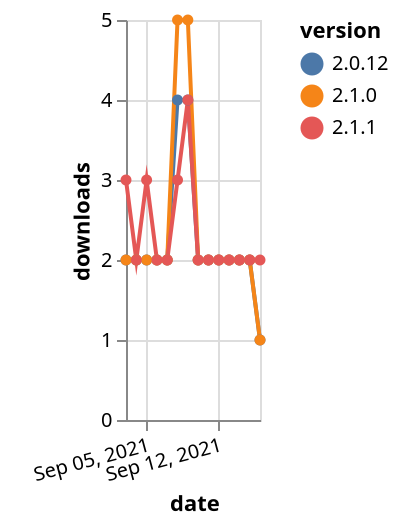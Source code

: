 {"$schema": "https://vega.github.io/schema/vega-lite/v5.json", "description": "A simple bar chart with embedded data.", "data": {"values": [{"date": "2021-09-03", "total": 2429, "delta": 2, "version": "2.0.12"}, {"date": "2021-09-04", "total": 2431, "delta": 2, "version": "2.0.12"}, {"date": "2021-09-05", "total": 2433, "delta": 2, "version": "2.0.12"}, {"date": "2021-09-06", "total": 2435, "delta": 2, "version": "2.0.12"}, {"date": "2021-09-07", "total": 2437, "delta": 2, "version": "2.0.12"}, {"date": "2021-09-08", "total": 2441, "delta": 4, "version": "2.0.12"}, {"date": "2021-09-09", "total": 2445, "delta": 4, "version": "2.0.12"}, {"date": "2021-09-10", "total": 2447, "delta": 2, "version": "2.0.12"}, {"date": "2021-09-11", "total": 2449, "delta": 2, "version": "2.0.12"}, {"date": "2021-09-12", "total": 2451, "delta": 2, "version": "2.0.12"}, {"date": "2021-09-13", "total": 2453, "delta": 2, "version": "2.0.12"}, {"date": "2021-09-14", "total": 2455, "delta": 2, "version": "2.0.12"}, {"date": "2021-09-15", "total": 2457, "delta": 2, "version": "2.0.12"}, {"date": "2021-09-16", "total": 2458, "delta": 1, "version": "2.0.12"}, {"date": "2021-09-03", "total": 2416, "delta": 2, "version": "2.1.0"}, {"date": "2021-09-04", "total": 2418, "delta": 2, "version": "2.1.0"}, {"date": "2021-09-05", "total": 2420, "delta": 2, "version": "2.1.0"}, {"date": "2021-09-06", "total": 2422, "delta": 2, "version": "2.1.0"}, {"date": "2021-09-07", "total": 2424, "delta": 2, "version": "2.1.0"}, {"date": "2021-09-08", "total": 2429, "delta": 5, "version": "2.1.0"}, {"date": "2021-09-09", "total": 2434, "delta": 5, "version": "2.1.0"}, {"date": "2021-09-10", "total": 2436, "delta": 2, "version": "2.1.0"}, {"date": "2021-09-11", "total": 2438, "delta": 2, "version": "2.1.0"}, {"date": "2021-09-12", "total": 2440, "delta": 2, "version": "2.1.0"}, {"date": "2021-09-13", "total": 2442, "delta": 2, "version": "2.1.0"}, {"date": "2021-09-14", "total": 2444, "delta": 2, "version": "2.1.0"}, {"date": "2021-09-15", "total": 2446, "delta": 2, "version": "2.1.0"}, {"date": "2021-09-16", "total": 2447, "delta": 1, "version": "2.1.0"}, {"date": "2021-09-03", "total": 179, "delta": 3, "version": "2.1.1"}, {"date": "2021-09-04", "total": 181, "delta": 2, "version": "2.1.1"}, {"date": "2021-09-05", "total": 184, "delta": 3, "version": "2.1.1"}, {"date": "2021-09-06", "total": 186, "delta": 2, "version": "2.1.1"}, {"date": "2021-09-07", "total": 188, "delta": 2, "version": "2.1.1"}, {"date": "2021-09-08", "total": 191, "delta": 3, "version": "2.1.1"}, {"date": "2021-09-09", "total": 195, "delta": 4, "version": "2.1.1"}, {"date": "2021-09-10", "total": 197, "delta": 2, "version": "2.1.1"}, {"date": "2021-09-11", "total": 199, "delta": 2, "version": "2.1.1"}, {"date": "2021-09-12", "total": 201, "delta": 2, "version": "2.1.1"}, {"date": "2021-09-13", "total": 203, "delta": 2, "version": "2.1.1"}, {"date": "2021-09-14", "total": 205, "delta": 2, "version": "2.1.1"}, {"date": "2021-09-15", "total": 207, "delta": 2, "version": "2.1.1"}, {"date": "2021-09-16", "total": 209, "delta": 2, "version": "2.1.1"}]}, "width": "container", "mark": {"type": "line", "point": {"filled": true}}, "encoding": {"x": {"field": "date", "type": "temporal", "timeUnit": "yearmonthdate", "title": "date", "axis": {"labelAngle": -15}}, "y": {"field": "delta", "type": "quantitative", "title": "downloads"}, "color": {"field": "version", "type": "nominal"}, "tooltip": {"field": "delta"}}}